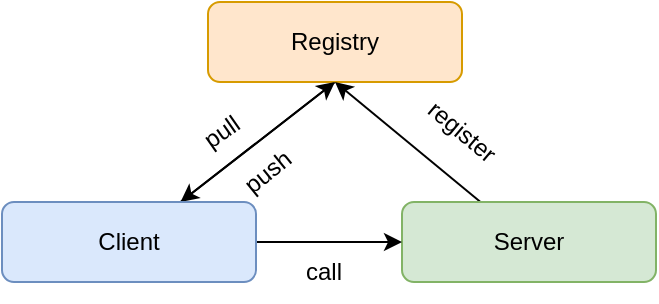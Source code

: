 <mxfile version="20.3.0" type="device"><diagram id="FOBzROynV1xhGdbxlwKl" name="第 1 页"><mxGraphModel dx="279" dy="816" grid="1" gridSize="10" guides="1" tooltips="1" connect="1" arrows="1" fold="1" page="1" pageScale="1" pageWidth="827" pageHeight="1169" math="0" shadow="0"><root><mxCell id="0"/><mxCell id="1" parent="0"/><mxCell id="qAt2kI8V9PinqEZu7WQO-8" value="" style="edgeStyle=none;rounded=0;orthogonalLoop=1;jettySize=auto;html=1;exitX=0.5;exitY=1;exitDx=0;exitDy=0;" edge="1" parent="1" source="qAt2kI8V9PinqEZu7WQO-1" target="qAt2kI8V9PinqEZu7WQO-3"><mxGeometry relative="1" as="geometry"/></mxCell><mxCell id="qAt2kI8V9PinqEZu7WQO-1" value="Registry" style="rounded=1;whiteSpace=wrap;html=1;fillColor=#ffe6cc;strokeColor=#d79b00;" vertex="1" parent="1"><mxGeometry x="1183" y="140" width="127" height="40" as="geometry"/></mxCell><mxCell id="qAt2kI8V9PinqEZu7WQO-5" style="rounded=0;orthogonalLoop=1;jettySize=auto;html=1;entryX=0.5;entryY=1;entryDx=0;entryDy=0;" edge="1" parent="1" source="qAt2kI8V9PinqEZu7WQO-2" target="qAt2kI8V9PinqEZu7WQO-1"><mxGeometry relative="1" as="geometry"/></mxCell><mxCell id="qAt2kI8V9PinqEZu7WQO-2" value="Server" style="rounded=1;whiteSpace=wrap;html=1;fillColor=#d5e8d4;strokeColor=#82b366;" vertex="1" parent="1"><mxGeometry x="1280" y="240" width="127" height="40" as="geometry"/></mxCell><mxCell id="qAt2kI8V9PinqEZu7WQO-6" value="" style="edgeStyle=none;rounded=0;orthogonalLoop=1;jettySize=auto;html=1;" edge="1" parent="1" source="qAt2kI8V9PinqEZu7WQO-3" target="qAt2kI8V9PinqEZu7WQO-2"><mxGeometry relative="1" as="geometry"/></mxCell><mxCell id="qAt2kI8V9PinqEZu7WQO-7" value="" style="edgeStyle=none;rounded=0;orthogonalLoop=1;jettySize=auto;html=1;entryX=0.5;entryY=1;entryDx=0;entryDy=0;" edge="1" parent="1" source="qAt2kI8V9PinqEZu7WQO-3" target="qAt2kI8V9PinqEZu7WQO-1"><mxGeometry relative="1" as="geometry"/></mxCell><mxCell id="qAt2kI8V9PinqEZu7WQO-3" value="Client" style="rounded=1;whiteSpace=wrap;html=1;fillColor=#dae8fc;strokeColor=#6c8ebf;" vertex="1" parent="1"><mxGeometry x="1080" y="240" width="127" height="40" as="geometry"/></mxCell><mxCell id="qAt2kI8V9PinqEZu7WQO-9" value="register" style="text;html=1;strokeColor=none;fillColor=none;align=center;verticalAlign=middle;whiteSpace=wrap;rounded=0;rotation=40;" vertex="1" parent="1"><mxGeometry x="1280" y="190" width="60" height="30" as="geometry"/></mxCell><mxCell id="qAt2kI8V9PinqEZu7WQO-10" value="call" style="text;html=1;strokeColor=none;fillColor=none;align=center;verticalAlign=middle;whiteSpace=wrap;rounded=0;rotation=0;" vertex="1" parent="1"><mxGeometry x="1210.5" y="260" width="60" height="30" as="geometry"/></mxCell><mxCell id="qAt2kI8V9PinqEZu7WQO-11" value="pull" style="text;html=1;strokeColor=none;fillColor=none;align=center;verticalAlign=middle;whiteSpace=wrap;rounded=0;rotation=-35;" vertex="1" parent="1"><mxGeometry x="1160" y="190" width="60" height="30" as="geometry"/></mxCell><mxCell id="qAt2kI8V9PinqEZu7WQO-12" value="push" style="text;html=1;strokeColor=none;fillColor=none;align=center;verticalAlign=middle;whiteSpace=wrap;rounded=0;rotation=-39;" vertex="1" parent="1"><mxGeometry x="1183" y="210" width="60" height="30" as="geometry"/></mxCell></root></mxGraphModel></diagram></mxfile>